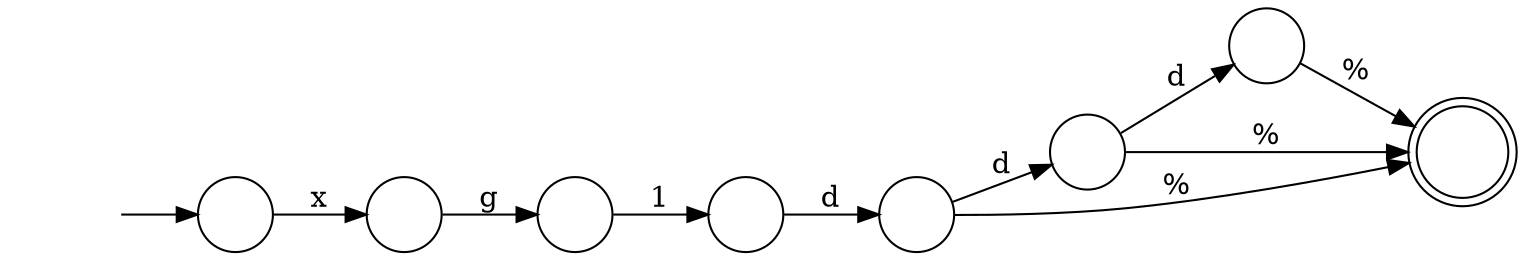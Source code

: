digraph Automaton {
	graph [bb="0,0,700,117",
		dpi=96,
		rankdir=LR
	];
	node [label="\N"];
	0	 [height=0.5,
		label="",
		pos="504,48",
		shape=circle,
		width=0.5];
	3	 [height=0.5,
		label="",
		pos="589,99",
		shape=circle,
		width=0.5];
	0 -> 3	 [label=d,
		lp="546.5,83.5",
		pos="e,573.29,89.961 519.84,57.118 532.23,64.733 550.13,75.728 564.47,84.542"];
	5	 [height=0.61111,
		label="",
		pos="678,48",
		shape=doublecircle,
		width=0.61111];
	0 -> 5	 [label="%",
		lp="589,55.5",
		pos="e,655.96,48 522.12,48 550.97,48 609.65,48 645.92,48"];
	3 -> 5	 [label="%",
		lp="631.5,85.5",
		pos="e,658.7,58.726 605.15,90.116 617.49,82.885 635.22,72.494 649.97,63.844"];
	1	 [height=0.5,
		label="",
		pos="425,18",
		shape=circle,
		width=0.5];
	1 -> 0	 [label=d,
		lp="464.5,40.5",
		pos="e,487.07,41.792 441.95,24.216 452.28,28.238 465.94,33.562 477.73,38.153"];
	1 -> 5	 [label="%",
		lp="546.5,31.5",
		pos="e,656.07,43.385 443.04,17.808 462.27,17.76 494.46,18.186 522,21 565.46,25.441 615.11,34.87 646.25,41.322"];
	2	 [height=0.5,
		label="",
		pos="346,18",
		shape=circle,
		width=0.5];
	2 -> 1	 [label=d,
		lp="385.5,25.5",
		pos="e,406.96,18 364.09,18 373.66,18 385.82,18 396.68,18"];
	4	 [height=0.5,
		label="",
		pos="267,18",
		shape=circle,
		width=0.5];
	4 -> 2	 [label=1,
		lp="306.5,25.5",
		pos="e,327.96,18 285.09,18 294.66,18 306.82,18 317.68,18"];
	6	 [height=0.5,
		label="",
		pos="109,18",
		shape=circle,
		width=0.5];
	7	 [height=0.5,
		label="",
		pos="188,18",
		shape=circle,
		width=0.5];
	6 -> 7	 [label=x,
		lp="148.5,25.5",
		pos="e,169.96,18 127.09,18 136.66,18 148.82,18 159.68,18"];
	initial	 [height=0.5,
		label="",
		pos="27,18",
		shape=plaintext,
		width=0.75];
	initial -> 6	 [pos="e,90.826,18 54.195,18 62.654,18 72.051,18 80.595,18"];
	7 -> 4	 [label=g,
		lp="227.5,25.5",
		pos="e,248.96,18 206.09,18 215.66,18 227.82,18 238.68,18"];
}
